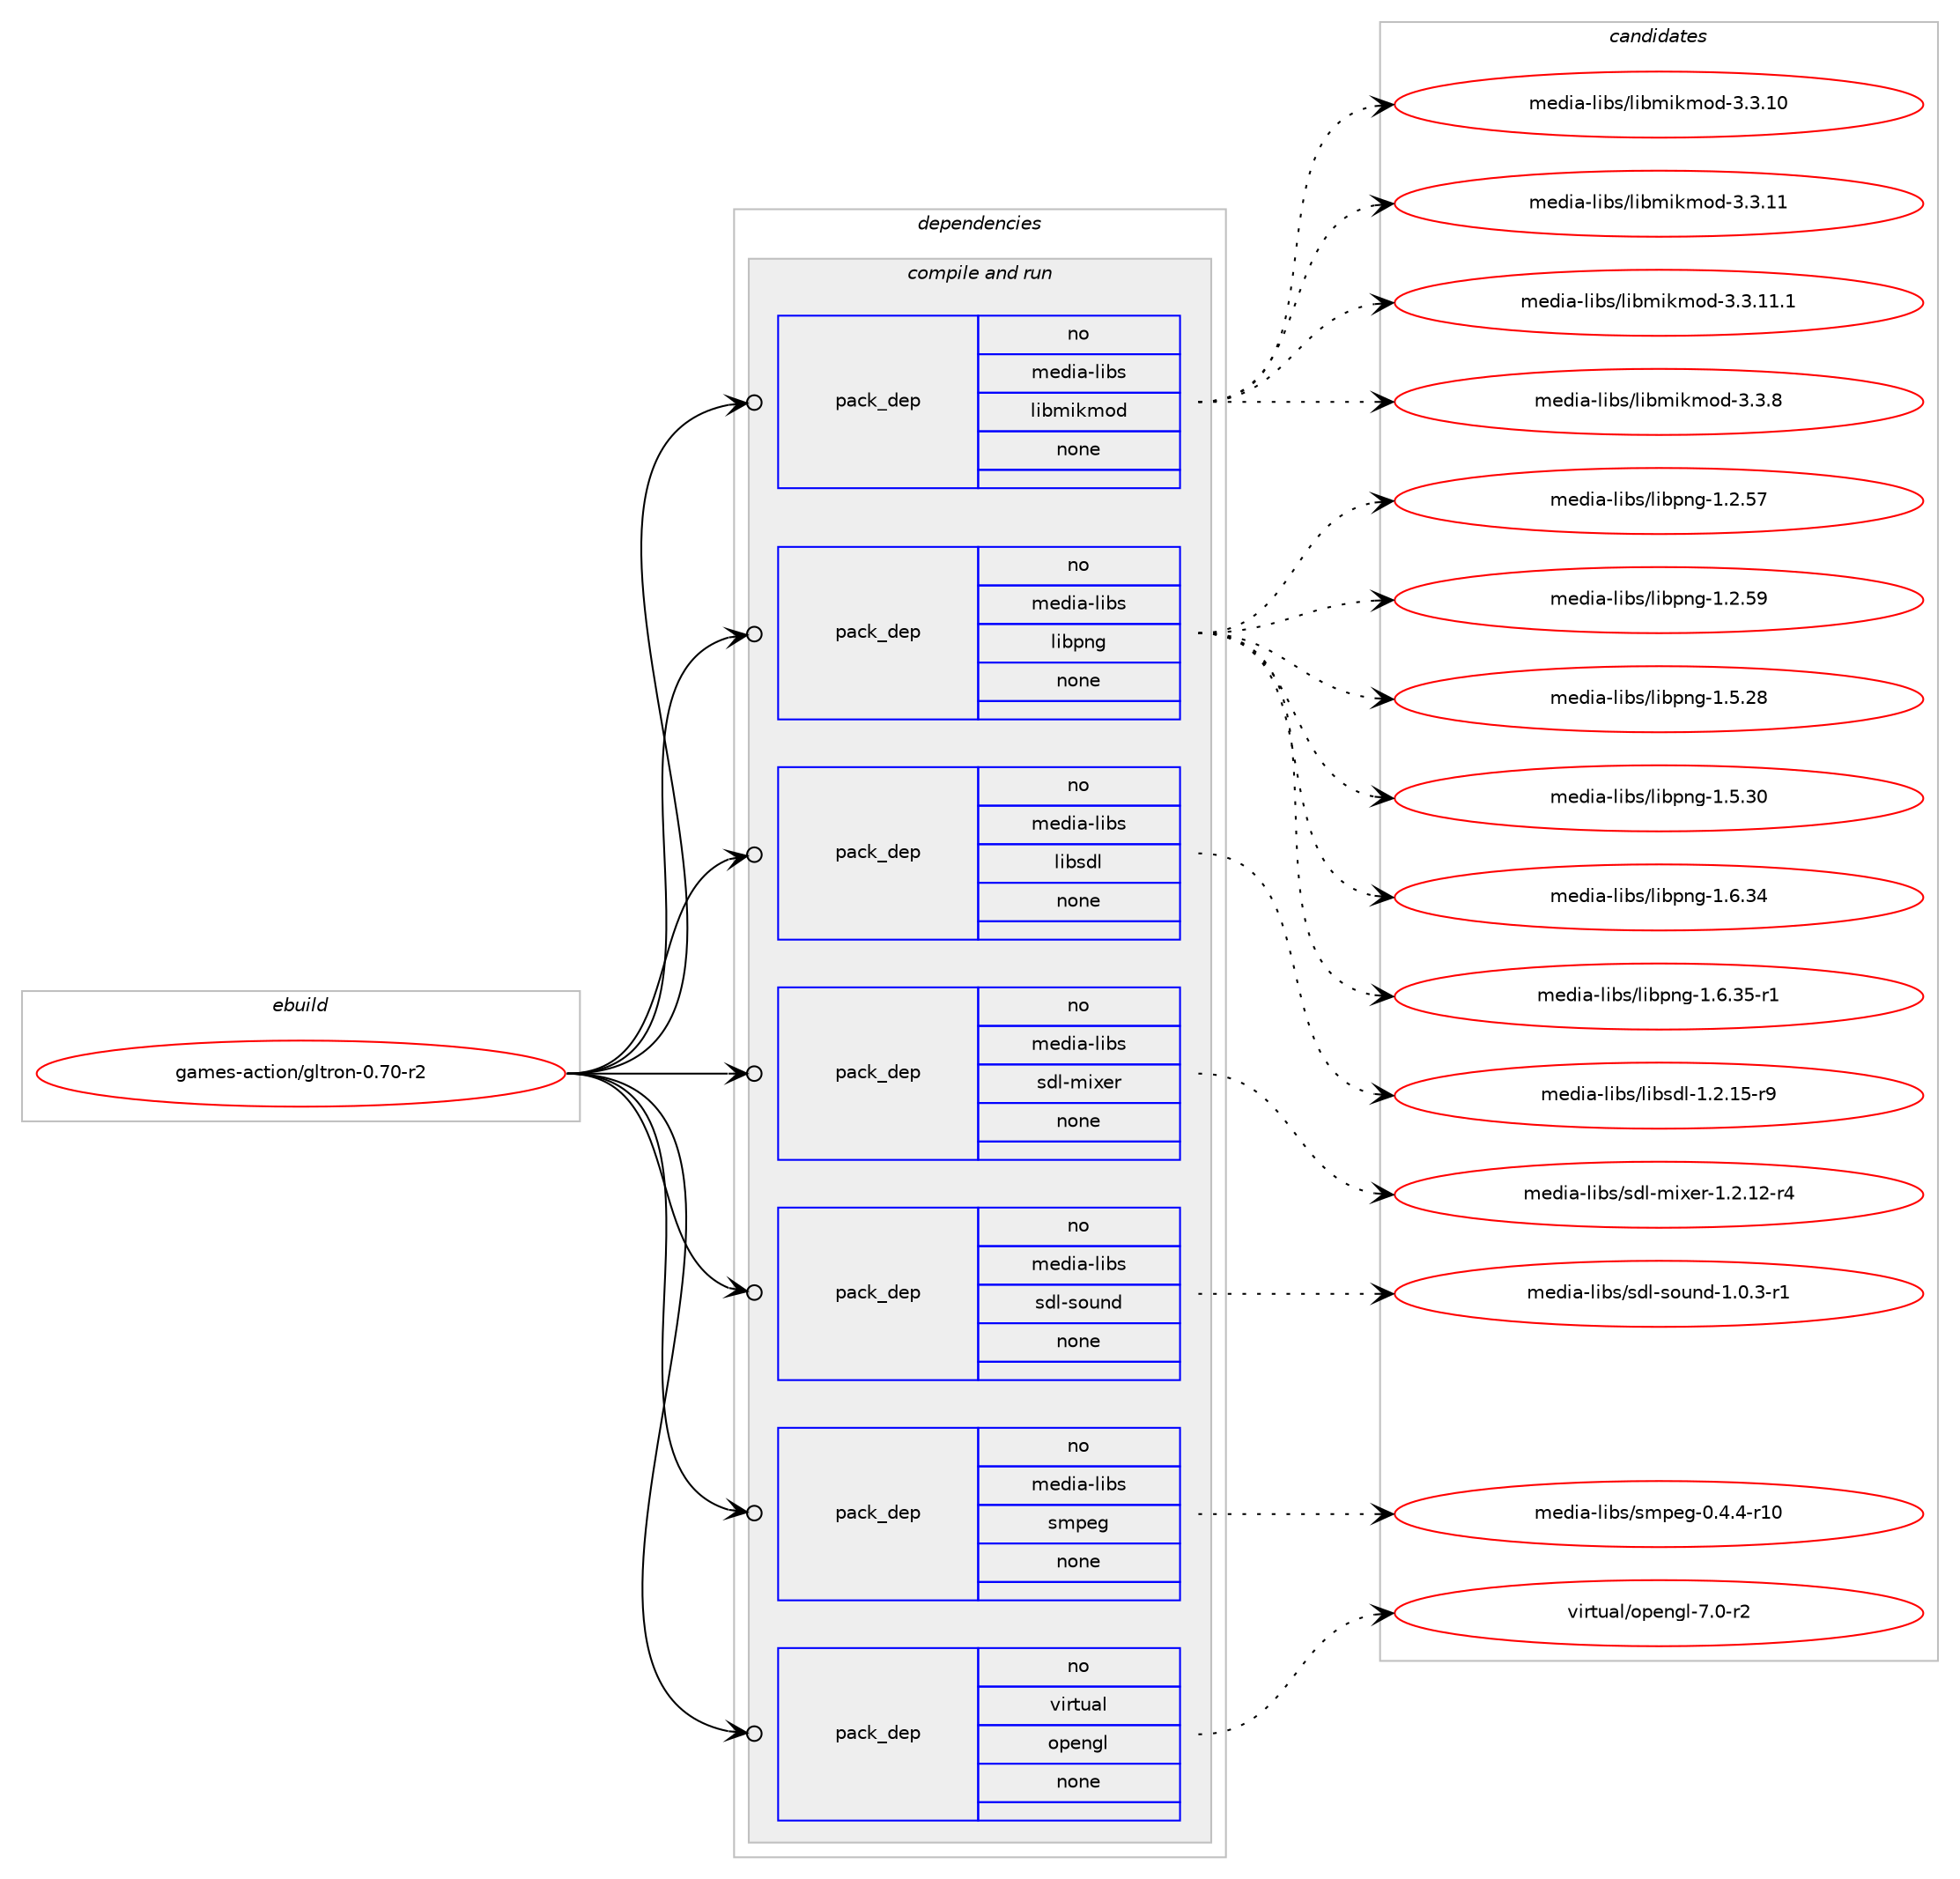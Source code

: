 digraph prolog {

# *************
# Graph options
# *************

newrank=true;
concentrate=true;
compound=true;
graph [rankdir=LR,fontname=Helvetica,fontsize=10,ranksep=1.5];#, ranksep=2.5, nodesep=0.2];
edge  [arrowhead=vee];
node  [fontname=Helvetica,fontsize=10];

# **********
# The ebuild
# **********

subgraph cluster_leftcol {
color=gray;
rank=same;
label=<<i>ebuild</i>>;
id [label="games-action/gltron-0.70-r2", color=red, width=4, href="../games-action/gltron-0.70-r2.svg"];
}

# ****************
# The dependencies
# ****************

subgraph cluster_midcol {
color=gray;
label=<<i>dependencies</i>>;
subgraph cluster_compile {
fillcolor="#eeeeee";
style=filled;
label=<<i>compile</i>>;
}
subgraph cluster_compileandrun {
fillcolor="#eeeeee";
style=filled;
label=<<i>compile and run</i>>;
subgraph pack5043 {
dependency6624 [label=<<TABLE BORDER="0" CELLBORDER="1" CELLSPACING="0" CELLPADDING="4" WIDTH="220"><TR><TD ROWSPAN="6" CELLPADDING="30">pack_dep</TD></TR><TR><TD WIDTH="110">no</TD></TR><TR><TD>media-libs</TD></TR><TR><TD>libmikmod</TD></TR><TR><TD>none</TD></TR><TR><TD></TD></TR></TABLE>>, shape=none, color=blue];
}
id:e -> dependency6624:w [weight=20,style="solid",arrowhead="odotvee"];
subgraph pack5044 {
dependency6625 [label=<<TABLE BORDER="0" CELLBORDER="1" CELLSPACING="0" CELLPADDING="4" WIDTH="220"><TR><TD ROWSPAN="6" CELLPADDING="30">pack_dep</TD></TR><TR><TD WIDTH="110">no</TD></TR><TR><TD>media-libs</TD></TR><TR><TD>libpng</TD></TR><TR><TD>none</TD></TR><TR><TD></TD></TR></TABLE>>, shape=none, color=blue];
}
id:e -> dependency6625:w [weight=20,style="solid",arrowhead="odotvee"];
subgraph pack5045 {
dependency6626 [label=<<TABLE BORDER="0" CELLBORDER="1" CELLSPACING="0" CELLPADDING="4" WIDTH="220"><TR><TD ROWSPAN="6" CELLPADDING="30">pack_dep</TD></TR><TR><TD WIDTH="110">no</TD></TR><TR><TD>media-libs</TD></TR><TR><TD>libsdl</TD></TR><TR><TD>none</TD></TR><TR><TD></TD></TR></TABLE>>, shape=none, color=blue];
}
id:e -> dependency6626:w [weight=20,style="solid",arrowhead="odotvee"];
subgraph pack5046 {
dependency6627 [label=<<TABLE BORDER="0" CELLBORDER="1" CELLSPACING="0" CELLPADDING="4" WIDTH="220"><TR><TD ROWSPAN="6" CELLPADDING="30">pack_dep</TD></TR><TR><TD WIDTH="110">no</TD></TR><TR><TD>media-libs</TD></TR><TR><TD>sdl-mixer</TD></TR><TR><TD>none</TD></TR><TR><TD></TD></TR></TABLE>>, shape=none, color=blue];
}
id:e -> dependency6627:w [weight=20,style="solid",arrowhead="odotvee"];
subgraph pack5047 {
dependency6628 [label=<<TABLE BORDER="0" CELLBORDER="1" CELLSPACING="0" CELLPADDING="4" WIDTH="220"><TR><TD ROWSPAN="6" CELLPADDING="30">pack_dep</TD></TR><TR><TD WIDTH="110">no</TD></TR><TR><TD>media-libs</TD></TR><TR><TD>sdl-sound</TD></TR><TR><TD>none</TD></TR><TR><TD></TD></TR></TABLE>>, shape=none, color=blue];
}
id:e -> dependency6628:w [weight=20,style="solid",arrowhead="odotvee"];
subgraph pack5048 {
dependency6629 [label=<<TABLE BORDER="0" CELLBORDER="1" CELLSPACING="0" CELLPADDING="4" WIDTH="220"><TR><TD ROWSPAN="6" CELLPADDING="30">pack_dep</TD></TR><TR><TD WIDTH="110">no</TD></TR><TR><TD>media-libs</TD></TR><TR><TD>smpeg</TD></TR><TR><TD>none</TD></TR><TR><TD></TD></TR></TABLE>>, shape=none, color=blue];
}
id:e -> dependency6629:w [weight=20,style="solid",arrowhead="odotvee"];
subgraph pack5049 {
dependency6630 [label=<<TABLE BORDER="0" CELLBORDER="1" CELLSPACING="0" CELLPADDING="4" WIDTH="220"><TR><TD ROWSPAN="6" CELLPADDING="30">pack_dep</TD></TR><TR><TD WIDTH="110">no</TD></TR><TR><TD>virtual</TD></TR><TR><TD>opengl</TD></TR><TR><TD>none</TD></TR><TR><TD></TD></TR></TABLE>>, shape=none, color=blue];
}
id:e -> dependency6630:w [weight=20,style="solid",arrowhead="odotvee"];
}
subgraph cluster_run {
fillcolor="#eeeeee";
style=filled;
label=<<i>run</i>>;
}
}

# **************
# The candidates
# **************

subgraph cluster_choices {
rank=same;
color=gray;
label=<<i>candidates</i>>;

subgraph choice5043 {
color=black;
nodesep=1;
choice109101100105974510810598115471081059810910510710911110045514651464948 [label="media-libs/libmikmod-3.3.10", color=red, width=4,href="../media-libs/libmikmod-3.3.10.svg"];
choice109101100105974510810598115471081059810910510710911110045514651464949 [label="media-libs/libmikmod-3.3.11", color=red, width=4,href="../media-libs/libmikmod-3.3.11.svg"];
choice1091011001059745108105981154710810598109105107109111100455146514649494649 [label="media-libs/libmikmod-3.3.11.1", color=red, width=4,href="../media-libs/libmikmod-3.3.11.1.svg"];
choice1091011001059745108105981154710810598109105107109111100455146514656 [label="media-libs/libmikmod-3.3.8", color=red, width=4,href="../media-libs/libmikmod-3.3.8.svg"];
dependency6624:e -> choice109101100105974510810598115471081059810910510710911110045514651464948:w [style=dotted,weight="100"];
dependency6624:e -> choice109101100105974510810598115471081059810910510710911110045514651464949:w [style=dotted,weight="100"];
dependency6624:e -> choice1091011001059745108105981154710810598109105107109111100455146514649494649:w [style=dotted,weight="100"];
dependency6624:e -> choice1091011001059745108105981154710810598109105107109111100455146514656:w [style=dotted,weight="100"];
}
subgraph choice5044 {
color=black;
nodesep=1;
choice109101100105974510810598115471081059811211010345494650465355 [label="media-libs/libpng-1.2.57", color=red, width=4,href="../media-libs/libpng-1.2.57.svg"];
choice109101100105974510810598115471081059811211010345494650465357 [label="media-libs/libpng-1.2.59", color=red, width=4,href="../media-libs/libpng-1.2.59.svg"];
choice109101100105974510810598115471081059811211010345494653465056 [label="media-libs/libpng-1.5.28", color=red, width=4,href="../media-libs/libpng-1.5.28.svg"];
choice109101100105974510810598115471081059811211010345494653465148 [label="media-libs/libpng-1.5.30", color=red, width=4,href="../media-libs/libpng-1.5.30.svg"];
choice109101100105974510810598115471081059811211010345494654465152 [label="media-libs/libpng-1.6.34", color=red, width=4,href="../media-libs/libpng-1.6.34.svg"];
choice1091011001059745108105981154710810598112110103454946544651534511449 [label="media-libs/libpng-1.6.35-r1", color=red, width=4,href="../media-libs/libpng-1.6.35-r1.svg"];
dependency6625:e -> choice109101100105974510810598115471081059811211010345494650465355:w [style=dotted,weight="100"];
dependency6625:e -> choice109101100105974510810598115471081059811211010345494650465357:w [style=dotted,weight="100"];
dependency6625:e -> choice109101100105974510810598115471081059811211010345494653465056:w [style=dotted,weight="100"];
dependency6625:e -> choice109101100105974510810598115471081059811211010345494653465148:w [style=dotted,weight="100"];
dependency6625:e -> choice109101100105974510810598115471081059811211010345494654465152:w [style=dotted,weight="100"];
dependency6625:e -> choice1091011001059745108105981154710810598112110103454946544651534511449:w [style=dotted,weight="100"];
}
subgraph choice5045 {
color=black;
nodesep=1;
choice1091011001059745108105981154710810598115100108454946504649534511457 [label="media-libs/libsdl-1.2.15-r9", color=red, width=4,href="../media-libs/libsdl-1.2.15-r9.svg"];
dependency6626:e -> choice1091011001059745108105981154710810598115100108454946504649534511457:w [style=dotted,weight="100"];
}
subgraph choice5046 {
color=black;
nodesep=1;
choice1091011001059745108105981154711510010845109105120101114454946504649504511452 [label="media-libs/sdl-mixer-1.2.12-r4", color=red, width=4,href="../media-libs/sdl-mixer-1.2.12-r4.svg"];
dependency6627:e -> choice1091011001059745108105981154711510010845109105120101114454946504649504511452:w [style=dotted,weight="100"];
}
subgraph choice5047 {
color=black;
nodesep=1;
choice10910110010597451081059811547115100108451151111171101004549464846514511449 [label="media-libs/sdl-sound-1.0.3-r1", color=red, width=4,href="../media-libs/sdl-sound-1.0.3-r1.svg"];
dependency6628:e -> choice10910110010597451081059811547115100108451151111171101004549464846514511449:w [style=dotted,weight="100"];
}
subgraph choice5048 {
color=black;
nodesep=1;
choice10910110010597451081059811547115109112101103454846524652451144948 [label="media-libs/smpeg-0.4.4-r10", color=red, width=4,href="../media-libs/smpeg-0.4.4-r10.svg"];
dependency6629:e -> choice10910110010597451081059811547115109112101103454846524652451144948:w [style=dotted,weight="100"];
}
subgraph choice5049 {
color=black;
nodesep=1;
choice1181051141161179710847111112101110103108455546484511450 [label="virtual/opengl-7.0-r2", color=red, width=4,href="../virtual/opengl-7.0-r2.svg"];
dependency6630:e -> choice1181051141161179710847111112101110103108455546484511450:w [style=dotted,weight="100"];
}
}

}
